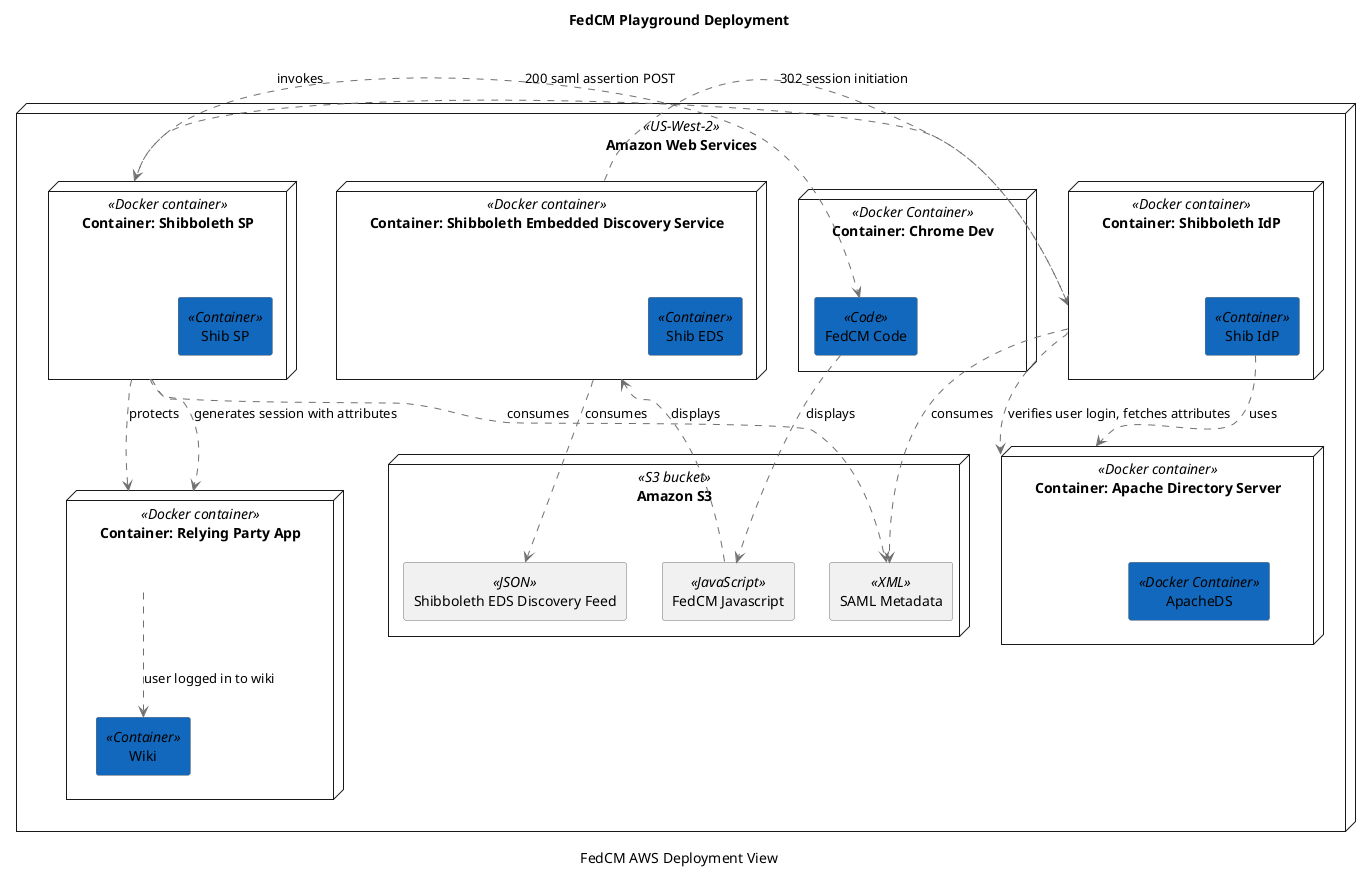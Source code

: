 @startuml
scale max 2000x1414
title FedCM Playground Deployment
caption FedCM AWS Deployment View

skinparam {
  shadowing false
  arrowColor #707070
  actorBorderColor #707070
  componentBorderColor #707070
  rectangleBorderColor #707070
  noteBackgroundColor #ffffff
  noteBorderColor #707070
}
node "Amazon Web Services" <<US-West-2>> as aws {
  node "Container: Chrome Dev" <<Docker Container>> as chromedev {
    rectangle "FedCM Code" <<Code>> as fedcmapi #1168bd
  }
  node "Container: Apache Directory Server" <<Docker container>> as apacheds {
    rectangle "ApacheDS" <<Docker Container>> as apachedscontainer #1168bd
  }
  node "Container: Shibboleth IdP" <<Docker container>> as shibidp {
    rectangle "Shib IdP" <<Container>> as shibidpcontainer #1168bd
  }
  node "Container: Shibboleth SP" <<Docker container>> as shibsp {
    rectangle "Shib SP" <<Container>> as shibspcontainer #1168bd
  }
  node "Container: Relying Party App" <<Docker container>> as rp {
    rectangle "Wiki" <<Container>> as wikicontainer #1168bd
  }
  node "Container: Shibboleth Embedded Discovery Service" <<Docker container>> as eds {
    rectangle "Shib EDS" <<Container>> as edscontainer #1168bd
  }
  node "Amazon S3" <<S3 bucket>> as s3 {
    rectangle "SAML Metadata" <<XML>> as metadata
    rectangle "Shibboleth EDS Discovery Feed" <<JSON>> as discofeed
    rectangle "FedCM Javascript" <<JavaScript>> as fedcmjs
  }
}
shibidpcontainer .[#707070].> apacheds : uses
shibsp .[#707070].> rp : protects
shibidp .[#707070].> metadata : consumes
eds .[#707070].> discofeed : consumes
shibsp .[#707070].> metadata : consumes
shibsp .[#707070].> fedcmapi : invokes
fedcmapi .[#707070].> fedcmjs : displays
fedcmjs .[#707070].> eds : displays
eds .[#707070].> shibidp : 302 session initiation
shibidp .[#707070].> apacheds : verifies user login, fetches attributes
shibidp .[#707070].> shibsp : 200 saml assertion POST
shibsp .[#707070].> rp : generates session with attributes
rp .[#707070].> wikicontainer : user logged in to wiki
@enduml